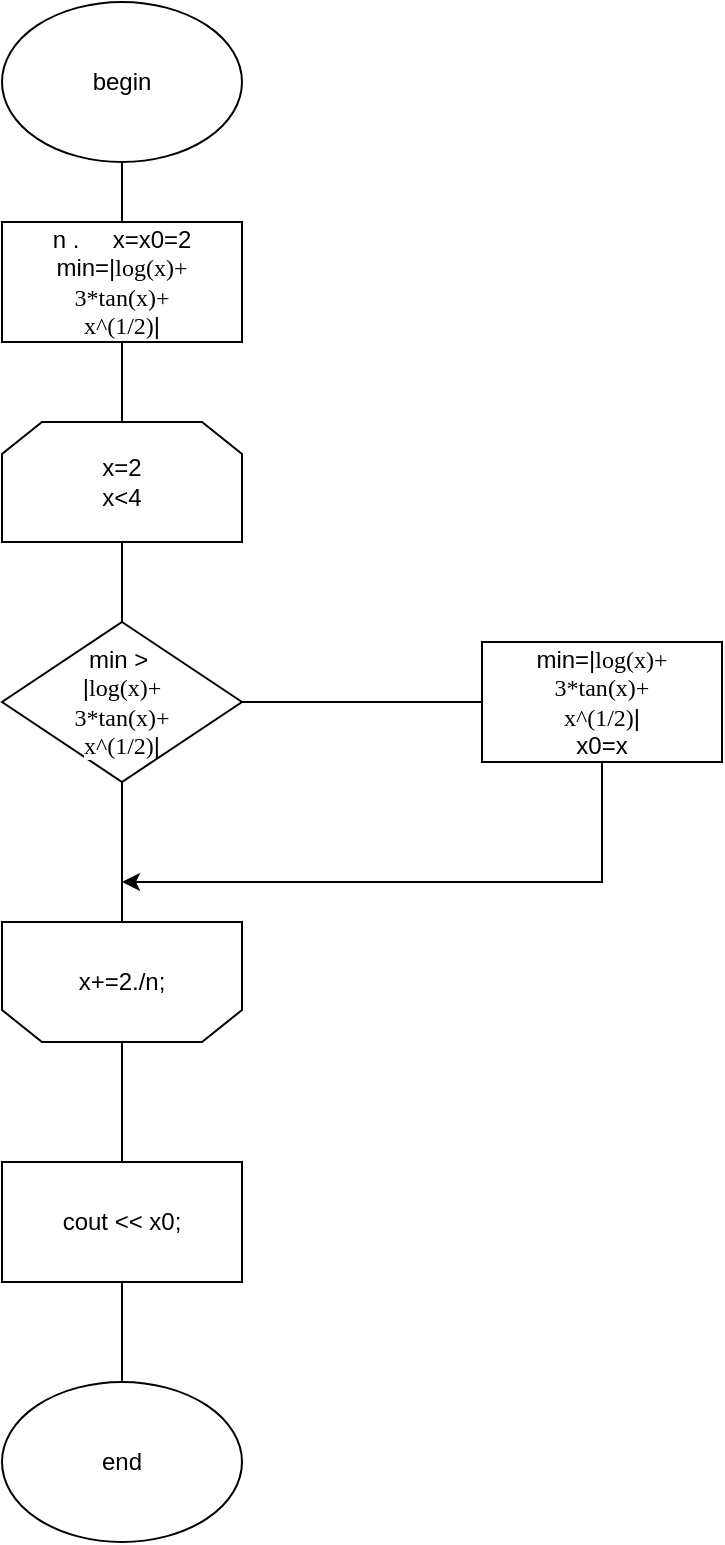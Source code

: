 <mxfile version="11.3.0" type="device" pages="1"><diagram id="iVTlfkKBmyPozwpJnSjO" name="Page-1"><mxGraphModel dx="932" dy="711" grid="1" gridSize="10" guides="1" tooltips="1" connect="1" arrows="1" fold="1" page="1" pageScale="1" pageWidth="850" pageHeight="1100" math="0" shadow="0"><root><mxCell id="0"/><mxCell id="1" parent="0"/><mxCell id="GS0NYrf5F11Z0o34JjrZ-1" value="begin" style="ellipse;whiteSpace=wrap;html=1;" vertex="1" parent="1"><mxGeometry x="160" width="120" height="80" as="geometry"/></mxCell><mxCell id="GS0NYrf5F11Z0o34JjrZ-2" value="&lt;font style=&quot;font-size: 12px&quot;&gt;n .&amp;nbsp; &amp;nbsp; &amp;nbsp;x=x0=2&lt;br&gt;min=|&lt;span class=&quot;s1&quot; style=&quot;font-family: &amp;#34;menlo&amp;#34;&quot;&gt;log&lt;/span&gt;&lt;span style=&quot;background-color: rgb(255 , 255 , 255) ; font-family: &amp;#34;menlo&amp;#34;&quot;&gt;(x)+&lt;br&gt;&lt;/span&gt;&lt;span class=&quot;s2&quot; style=&quot;font-family: &amp;#34;menlo&amp;#34;&quot;&gt;3&lt;/span&gt;&lt;span style=&quot;background-color: rgb(255 , 255 , 255) ; font-family: &amp;#34;menlo&amp;#34;&quot;&gt;*&lt;/span&gt;&lt;span class=&quot;s1&quot; style=&quot;font-family: &amp;#34;menlo&amp;#34;&quot;&gt;tan&lt;/span&gt;&lt;span style=&quot;background-color: rgb(255 , 255 , 255) ; font-family: &amp;#34;menlo&amp;#34;&quot;&gt;(x)+&lt;br&gt;&lt;/span&gt;&lt;span style=&quot;background-color: rgb(255 , 255 , 255) ; font-family: &amp;#34;menlo&amp;#34;&quot;&gt;x^(&lt;/span&gt;&lt;span class=&quot;s2&quot; style=&quot;font-family: &amp;#34;menlo&amp;#34;&quot;&gt;1&lt;/span&gt;&lt;span style=&quot;background-color: rgb(255 , 255 , 255) ; font-family: &amp;#34;menlo&amp;#34;&quot;&gt;/&lt;/span&gt;&lt;span class=&quot;s2&quot; style=&quot;font-family: &amp;#34;menlo&amp;#34;&quot;&gt;2&lt;/span&gt;&lt;span style=&quot;background-color: rgb(255 , 255 , 255) ; font-family: &amp;#34;menlo&amp;#34;&quot;&gt;)&lt;/span&gt;|&lt;/font&gt;" style="rounded=0;whiteSpace=wrap;html=1;align=center;" vertex="1" parent="1"><mxGeometry x="160" y="110" width="120" height="60" as="geometry"/></mxCell><mxCell id="GS0NYrf5F11Z0o34JjrZ-3" value="x=2&lt;br&gt;x&amp;lt;4" style="shape=loopLimit;whiteSpace=wrap;html=1;" vertex="1" parent="1"><mxGeometry x="160" y="210" width="120" height="60" as="geometry"/></mxCell><mxCell id="GS0NYrf5F11Z0o34JjrZ-4" value="x+=2./n;" style="shape=loopLimit;whiteSpace=wrap;html=1;direction=west;" vertex="1" parent="1"><mxGeometry x="160" y="460" width="120" height="60" as="geometry"/></mxCell><mxCell id="GS0NYrf5F11Z0o34JjrZ-5" value="&lt;span&gt;min &amp;gt;&amp;nbsp;&lt;br&gt;&lt;/span&gt;|&lt;span class=&quot;s1&quot; style=&quot;font-family: &amp;#34;menlo&amp;#34;&quot;&gt;log&lt;/span&gt;&lt;span style=&quot;background-color: rgb(255 , 255 , 255) ; font-family: &amp;#34;menlo&amp;#34;&quot;&gt;(x)+&lt;br&gt;&lt;/span&gt;&lt;span class=&quot;s2&quot; style=&quot;font-family: &amp;#34;menlo&amp;#34;&quot;&gt;3&lt;/span&gt;&lt;span style=&quot;background-color: rgb(255 , 255 , 255) ; font-family: &amp;#34;menlo&amp;#34;&quot;&gt;*&lt;/span&gt;&lt;span class=&quot;s1&quot; style=&quot;font-family: &amp;#34;menlo&amp;#34;&quot;&gt;tan&lt;/span&gt;&lt;span style=&quot;background-color: rgb(255 , 255 , 255) ; font-family: &amp;#34;menlo&amp;#34;&quot;&gt;(x)+&lt;br&gt;&lt;/span&gt;&lt;span style=&quot;background-color: rgb(255 , 255 , 255) ; font-family: &amp;#34;menlo&amp;#34;&quot;&gt;x^(&lt;/span&gt;&lt;span class=&quot;s2&quot; style=&quot;font-family: &amp;#34;menlo&amp;#34;&quot;&gt;1&lt;/span&gt;&lt;span style=&quot;background-color: rgb(255 , 255 , 255) ; font-family: &amp;#34;menlo&amp;#34;&quot;&gt;/&lt;/span&gt;&lt;span class=&quot;s2&quot; style=&quot;font-family: &amp;#34;menlo&amp;#34;&quot;&gt;2&lt;/span&gt;&lt;span style=&quot;background-color: rgb(255 , 255 , 255) ; font-family: &amp;#34;menlo&amp;#34;&quot;&gt;)&lt;/span&gt;|" style="rhombus;whiteSpace=wrap;html=1;" vertex="1" parent="1"><mxGeometry x="160" y="310" width="120" height="80" as="geometry"/></mxCell><mxCell id="GS0NYrf5F11Z0o34JjrZ-21" value="" style="edgeStyle=orthogonalEdgeStyle;rounded=0;orthogonalLoop=1;jettySize=auto;html=1;" edge="1" parent="1" source="GS0NYrf5F11Z0o34JjrZ-6"><mxGeometry relative="1" as="geometry"><mxPoint x="220" y="440" as="targetPoint"/><Array as="points"><mxPoint x="460" y="440"/></Array></mxGeometry></mxCell><mxCell id="GS0NYrf5F11Z0o34JjrZ-6" value="&lt;span&gt;min=&lt;/span&gt;|&lt;span class=&quot;s1&quot; style=&quot;font-family: &amp;#34;menlo&amp;#34;&quot;&gt;log&lt;/span&gt;&lt;span style=&quot;background-color: rgb(255 , 255 , 255) ; font-family: &amp;#34;menlo&amp;#34;&quot;&gt;(x)+&lt;br&gt;&lt;/span&gt;&lt;span class=&quot;s2&quot; style=&quot;font-family: &amp;#34;menlo&amp;#34;&quot;&gt;3&lt;/span&gt;&lt;span style=&quot;background-color: rgb(255 , 255 , 255) ; font-family: &amp;#34;menlo&amp;#34;&quot;&gt;*&lt;/span&gt;&lt;span class=&quot;s1&quot; style=&quot;font-family: &amp;#34;menlo&amp;#34;&quot;&gt;tan&lt;/span&gt;&lt;span style=&quot;background-color: rgb(255 , 255 , 255) ; font-family: &amp;#34;menlo&amp;#34;&quot;&gt;(x)+&lt;br&gt;&lt;/span&gt;&lt;span style=&quot;background-color: rgb(255 , 255 , 255) ; font-family: &amp;#34;menlo&amp;#34;&quot;&gt;x^(&lt;/span&gt;&lt;span class=&quot;s2&quot; style=&quot;font-family: &amp;#34;menlo&amp;#34;&quot;&gt;1&lt;/span&gt;&lt;span style=&quot;background-color: rgb(255 , 255 , 255) ; font-family: &amp;#34;menlo&amp;#34;&quot;&gt;/&lt;/span&gt;&lt;span class=&quot;s2&quot; style=&quot;font-family: &amp;#34;menlo&amp;#34;&quot;&gt;2&lt;/span&gt;&lt;span style=&quot;background-color: rgb(255 , 255 , 255) ; font-family: &amp;#34;menlo&amp;#34;&quot;&gt;)&lt;/span&gt;|&lt;br&gt;&lt;span&gt;x0=x&lt;/span&gt;" style="rounded=0;whiteSpace=wrap;html=1;" vertex="1" parent="1"><mxGeometry x="400" y="320" width="120" height="60" as="geometry"/></mxCell><mxCell id="GS0NYrf5F11Z0o34JjrZ-7" value="cout &amp;lt;&amp;lt; x0;" style="rounded=0;whiteSpace=wrap;html=1;" vertex="1" parent="1"><mxGeometry x="160" y="580" width="120" height="60" as="geometry"/></mxCell><mxCell id="GS0NYrf5F11Z0o34JjrZ-8" value="end" style="ellipse;whiteSpace=wrap;html=1;" vertex="1" parent="1"><mxGeometry x="160" y="690" width="120" height="80" as="geometry"/></mxCell><mxCell id="GS0NYrf5F11Z0o34JjrZ-9" value="" style="endArrow=none;html=1;entryX=0.5;entryY=0;entryDx=0;entryDy=0;exitX=0.5;exitY=1;exitDx=0;exitDy=0;" edge="1" parent="1" source="GS0NYrf5F11Z0o34JjrZ-7" target="GS0NYrf5F11Z0o34JjrZ-8"><mxGeometry width="50" height="50" relative="1" as="geometry"><mxPoint x="160" y="840" as="sourcePoint"/><mxPoint x="210" y="790" as="targetPoint"/></mxGeometry></mxCell><mxCell id="GS0NYrf5F11Z0o34JjrZ-12" value="" style="endArrow=none;html=1;exitX=0.5;exitY=0;exitDx=0;exitDy=0;entryX=0.5;entryY=0;entryDx=0;entryDy=0;" edge="1" parent="1" source="GS0NYrf5F11Z0o34JjrZ-7" target="GS0NYrf5F11Z0o34JjrZ-4"><mxGeometry width="50" height="50" relative="1" as="geometry"><mxPoint x="210" y="570" as="sourcePoint"/><mxPoint x="260" y="520" as="targetPoint"/></mxGeometry></mxCell><mxCell id="GS0NYrf5F11Z0o34JjrZ-13" value="" style="endArrow=none;html=1;exitX=1;exitY=0.5;exitDx=0;exitDy=0;entryX=0;entryY=0.5;entryDx=0;entryDy=0;" edge="1" parent="1" source="GS0NYrf5F11Z0o34JjrZ-5" target="GS0NYrf5F11Z0o34JjrZ-6"><mxGeometry width="50" height="50" relative="1" as="geometry"><mxPoint x="300" y="380" as="sourcePoint"/><mxPoint x="350" y="330" as="targetPoint"/></mxGeometry></mxCell><mxCell id="GS0NYrf5F11Z0o34JjrZ-16" value="" style="endArrow=none;html=1;entryX=0.5;entryY=1;entryDx=0;entryDy=0;" edge="1" parent="1" source="GS0NYrf5F11Z0o34JjrZ-2" target="GS0NYrf5F11Z0o34JjrZ-1"><mxGeometry width="50" height="50" relative="1" as="geometry"><mxPoint x="220" y="89.289" as="sourcePoint"/><mxPoint x="220" y="39.289" as="targetPoint"/></mxGeometry></mxCell><mxCell id="GS0NYrf5F11Z0o34JjrZ-17" value="" style="endArrow=none;html=1;entryX=0.5;entryY=1;entryDx=0;entryDy=0;exitX=0.5;exitY=0;exitDx=0;exitDy=0;" edge="1" parent="1" source="GS0NYrf5F11Z0o34JjrZ-3" target="GS0NYrf5F11Z0o34JjrZ-2"><mxGeometry width="50" height="50" relative="1" as="geometry"><mxPoint x="190" y="220" as="sourcePoint"/><mxPoint x="240" y="170" as="targetPoint"/></mxGeometry></mxCell><mxCell id="GS0NYrf5F11Z0o34JjrZ-18" value="" style="endArrow=none;html=1;entryX=0.5;entryY=1;entryDx=0;entryDy=0;exitX=0.5;exitY=0;exitDx=0;exitDy=0;" edge="1" parent="1" source="GS0NYrf5F11Z0o34JjrZ-5" target="GS0NYrf5F11Z0o34JjrZ-3"><mxGeometry width="50" height="50" relative="1" as="geometry"><mxPoint x="190" y="320" as="sourcePoint"/><mxPoint x="240" y="270" as="targetPoint"/></mxGeometry></mxCell><mxCell id="GS0NYrf5F11Z0o34JjrZ-19" value="" style="endArrow=none;html=1;entryX=0.5;entryY=1;entryDx=0;entryDy=0;exitX=0.5;exitY=1;exitDx=0;exitDy=0;" edge="1" parent="1" source="GS0NYrf5F11Z0o34JjrZ-4" target="GS0NYrf5F11Z0o34JjrZ-5"><mxGeometry width="50" height="50" relative="1" as="geometry"><mxPoint x="160" y="840" as="sourcePoint"/><mxPoint x="210" y="790" as="targetPoint"/></mxGeometry></mxCell></root></mxGraphModel></diagram></mxfile>